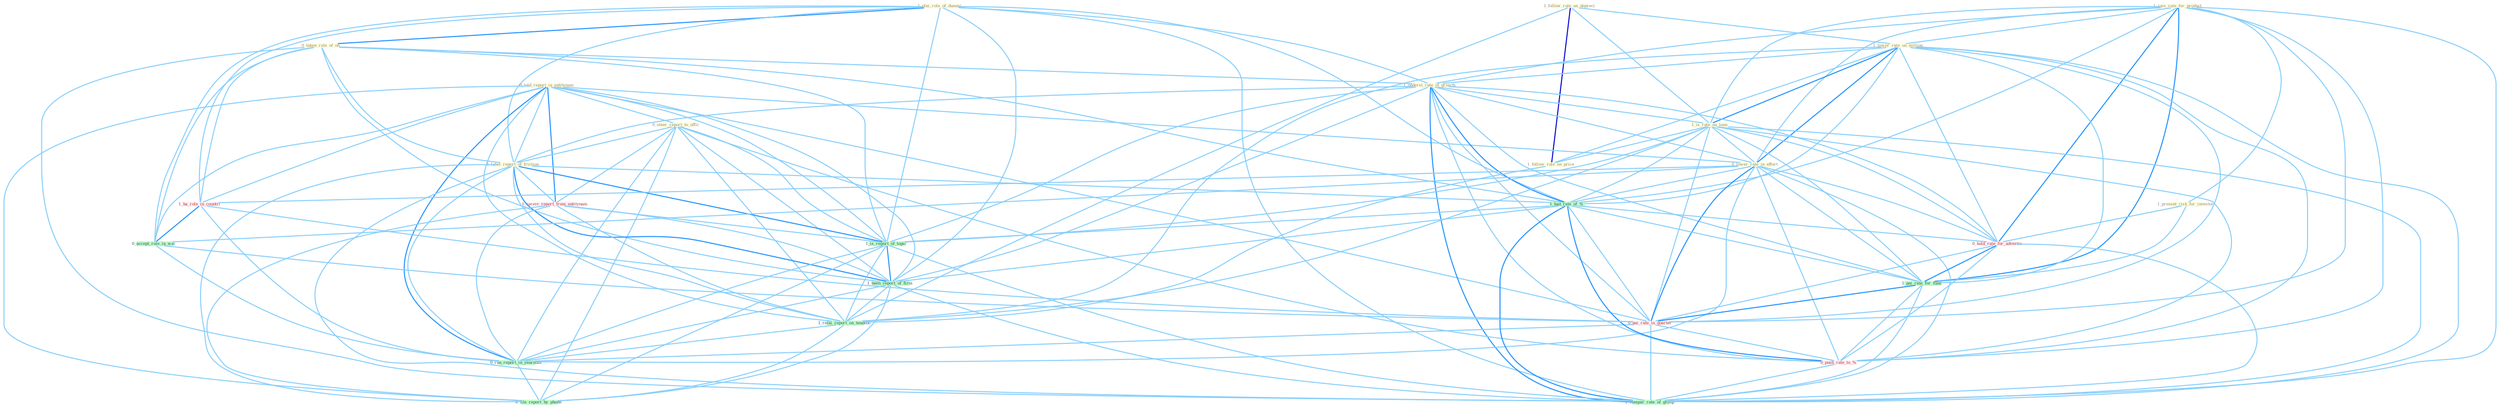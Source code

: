 Graph G{ 
    node
    [shape=polygon,style=filled,width=.5,height=.06,color="#BDFCC9",fixedsize=true,fontsize=4,
    fontcolor="#2f4f4f"];
    {node
    [color="#ffffe0", fontcolor="#8b7d6b"] "1_plai_role_of_dummi " "1_follow_rule_on_depreci " "1_rais_rate_for_product " "1_lower_rate_on_million " "0_told_report_in_entitynam " "0_taken_role_of_on " "1_present_risk_for_investor " "1_underst_rate_of_growth " "1_is_rate_on_loan " "1_follow_rule_on_price " "0_steer_report_to_offic " "1_label_report_of_friction " "0_lower_rate_in_effort "}
{node [color="#fff0f5", fontcolor="#b22222"] "1_ha_role_in_countri " "1_receiv_report_from_entitynam " "0_hold_rate_for_advertis " "0_pai_rate_in_quarter " "0_push_rate_to_% "}
edge [color="#B0E2FF"];

	"1_plai_role_of_dummi " -- "0_taken_role_of_on " [w="2", color="#1e90ff" , len=0.8];
	"1_plai_role_of_dummi " -- "1_underst_rate_of_growth " [w="1", color="#87cefa" ];
	"1_plai_role_of_dummi " -- "1_label_report_of_friction " [w="1", color="#87cefa" ];
	"1_plai_role_of_dummi " -- "1_had_rate_of_% " [w="1", color="#87cefa" ];
	"1_plai_role_of_dummi " -- "1_ha_role_in_countri " [w="1", color="#87cefa" ];
	"1_plai_role_of_dummi " -- "1_is_report_of_topic " [w="1", color="#87cefa" ];
	"1_plai_role_of_dummi " -- "0_accept_role_in_wai " [w="1", color="#87cefa" ];
	"1_plai_role_of_dummi " -- "1_been_report_of_firm " [w="1", color="#87cefa" ];
	"1_plai_role_of_dummi " -- "1_compar_rate_of_group " [w="1", color="#87cefa" ];
	"1_follow_rule_on_depreci " -- "1_lower_rate_on_million " [w="1", color="#87cefa" ];
	"1_follow_rule_on_depreci " -- "1_is_rate_on_loan " [w="1", color="#87cefa" ];
	"1_follow_rule_on_depreci " -- "1_follow_rule_on_price " [w="3", color="#0000cd" , len=0.6];
	"1_follow_rule_on_depreci " -- "1_relai_report_on_tendenc " [w="1", color="#87cefa" ];
	"1_rais_rate_for_product " -- "1_lower_rate_on_million " [w="1", color="#87cefa" ];
	"1_rais_rate_for_product " -- "1_present_risk_for_investor " [w="1", color="#87cefa" ];
	"1_rais_rate_for_product " -- "1_underst_rate_of_growth " [w="1", color="#87cefa" ];
	"1_rais_rate_for_product " -- "1_is_rate_on_loan " [w="1", color="#87cefa" ];
	"1_rais_rate_for_product " -- "0_lower_rate_in_effort " [w="1", color="#87cefa" ];
	"1_rais_rate_for_product " -- "1_had_rate_of_% " [w="1", color="#87cefa" ];
	"1_rais_rate_for_product " -- "0_hold_rate_for_advertis " [w="2", color="#1e90ff" , len=0.8];
	"1_rais_rate_for_product " -- "1_pai_rate_for_fund " [w="2", color="#1e90ff" , len=0.8];
	"1_rais_rate_for_product " -- "0_pai_rate_in_quarter " [w="1", color="#87cefa" ];
	"1_rais_rate_for_product " -- "0_push_rate_to_% " [w="1", color="#87cefa" ];
	"1_rais_rate_for_product " -- "1_compar_rate_of_group " [w="1", color="#87cefa" ];
	"1_lower_rate_on_million " -- "1_underst_rate_of_growth " [w="1", color="#87cefa" ];
	"1_lower_rate_on_million " -- "1_is_rate_on_loan " [w="2", color="#1e90ff" , len=0.8];
	"1_lower_rate_on_million " -- "1_follow_rule_on_price " [w="1", color="#87cefa" ];
	"1_lower_rate_on_million " -- "0_lower_rate_in_effort " [w="2", color="#1e90ff" , len=0.8];
	"1_lower_rate_on_million " -- "1_had_rate_of_% " [w="1", color="#87cefa" ];
	"1_lower_rate_on_million " -- "0_hold_rate_for_advertis " [w="1", color="#87cefa" ];
	"1_lower_rate_on_million " -- "1_pai_rate_for_fund " [w="1", color="#87cefa" ];
	"1_lower_rate_on_million " -- "0_pai_rate_in_quarter " [w="1", color="#87cefa" ];
	"1_lower_rate_on_million " -- "1_relai_report_on_tendenc " [w="1", color="#87cefa" ];
	"1_lower_rate_on_million " -- "0_push_rate_to_% " [w="1", color="#87cefa" ];
	"1_lower_rate_on_million " -- "1_compar_rate_of_group " [w="1", color="#87cefa" ];
	"0_told_report_in_entitynam " -- "0_steer_report_to_offic " [w="1", color="#87cefa" ];
	"0_told_report_in_entitynam " -- "1_label_report_of_friction " [w="1", color="#87cefa" ];
	"0_told_report_in_entitynam " -- "0_lower_rate_in_effort " [w="1", color="#87cefa" ];
	"0_told_report_in_entitynam " -- "1_ha_role_in_countri " [w="1", color="#87cefa" ];
	"0_told_report_in_entitynam " -- "1_receiv_report_from_entitynam " [w="2", color="#1e90ff" , len=0.8];
	"0_told_report_in_entitynam " -- "1_is_report_of_topic " [w="1", color="#87cefa" ];
	"0_told_report_in_entitynam " -- "0_accept_role_in_wai " [w="1", color="#87cefa" ];
	"0_told_report_in_entitynam " -- "1_been_report_of_firm " [w="1", color="#87cefa" ];
	"0_told_report_in_entitynam " -- "0_pai_rate_in_quarter " [w="1", color="#87cefa" ];
	"0_told_report_in_entitynam " -- "1_relai_report_on_tendenc " [w="1", color="#87cefa" ];
	"0_told_report_in_entitynam " -- "0_ran_report_in_yearnum " [w="2", color="#1e90ff" , len=0.8];
	"0_told_report_in_entitynam " -- "0_file_report_by_phone " [w="1", color="#87cefa" ];
	"0_taken_role_of_on " -- "1_underst_rate_of_growth " [w="1", color="#87cefa" ];
	"0_taken_role_of_on " -- "1_label_report_of_friction " [w="1", color="#87cefa" ];
	"0_taken_role_of_on " -- "1_had_rate_of_% " [w="1", color="#87cefa" ];
	"0_taken_role_of_on " -- "1_ha_role_in_countri " [w="1", color="#87cefa" ];
	"0_taken_role_of_on " -- "1_is_report_of_topic " [w="1", color="#87cefa" ];
	"0_taken_role_of_on " -- "0_accept_role_in_wai " [w="1", color="#87cefa" ];
	"0_taken_role_of_on " -- "1_been_report_of_firm " [w="1", color="#87cefa" ];
	"0_taken_role_of_on " -- "1_compar_rate_of_group " [w="1", color="#87cefa" ];
	"1_present_risk_for_investor " -- "0_hold_rate_for_advertis " [w="1", color="#87cefa" ];
	"1_present_risk_for_investor " -- "1_pai_rate_for_fund " [w="1", color="#87cefa" ];
	"1_underst_rate_of_growth " -- "1_is_rate_on_loan " [w="1", color="#87cefa" ];
	"1_underst_rate_of_growth " -- "1_label_report_of_friction " [w="1", color="#87cefa" ];
	"1_underst_rate_of_growth " -- "0_lower_rate_in_effort " [w="1", color="#87cefa" ];
	"1_underst_rate_of_growth " -- "1_had_rate_of_% " [w="2", color="#1e90ff" , len=0.8];
	"1_underst_rate_of_growth " -- "1_is_report_of_topic " [w="1", color="#87cefa" ];
	"1_underst_rate_of_growth " -- "0_hold_rate_for_advertis " [w="1", color="#87cefa" ];
	"1_underst_rate_of_growth " -- "1_been_report_of_firm " [w="1", color="#87cefa" ];
	"1_underst_rate_of_growth " -- "1_pai_rate_for_fund " [w="1", color="#87cefa" ];
	"1_underst_rate_of_growth " -- "0_pai_rate_in_quarter " [w="1", color="#87cefa" ];
	"1_underst_rate_of_growth " -- "0_push_rate_to_% " [w="1", color="#87cefa" ];
	"1_underst_rate_of_growth " -- "1_compar_rate_of_group " [w="2", color="#1e90ff" , len=0.8];
	"1_is_rate_on_loan " -- "1_follow_rule_on_price " [w="1", color="#87cefa" ];
	"1_is_rate_on_loan " -- "0_lower_rate_in_effort " [w="1", color="#87cefa" ];
	"1_is_rate_on_loan " -- "1_had_rate_of_% " [w="1", color="#87cefa" ];
	"1_is_rate_on_loan " -- "1_is_report_of_topic " [w="1", color="#87cefa" ];
	"1_is_rate_on_loan " -- "0_hold_rate_for_advertis " [w="1", color="#87cefa" ];
	"1_is_rate_on_loan " -- "1_pai_rate_for_fund " [w="1", color="#87cefa" ];
	"1_is_rate_on_loan " -- "0_pai_rate_in_quarter " [w="1", color="#87cefa" ];
	"1_is_rate_on_loan " -- "1_relai_report_on_tendenc " [w="1", color="#87cefa" ];
	"1_is_rate_on_loan " -- "0_push_rate_to_% " [w="1", color="#87cefa" ];
	"1_is_rate_on_loan " -- "1_compar_rate_of_group " [w="1", color="#87cefa" ];
	"1_follow_rule_on_price " -- "1_relai_report_on_tendenc " [w="1", color="#87cefa" ];
	"0_steer_report_to_offic " -- "1_label_report_of_friction " [w="1", color="#87cefa" ];
	"0_steer_report_to_offic " -- "1_receiv_report_from_entitynam " [w="1", color="#87cefa" ];
	"0_steer_report_to_offic " -- "1_is_report_of_topic " [w="1", color="#87cefa" ];
	"0_steer_report_to_offic " -- "1_been_report_of_firm " [w="1", color="#87cefa" ];
	"0_steer_report_to_offic " -- "1_relai_report_on_tendenc " [w="1", color="#87cefa" ];
	"0_steer_report_to_offic " -- "0_ran_report_in_yearnum " [w="1", color="#87cefa" ];
	"0_steer_report_to_offic " -- "0_push_rate_to_% " [w="1", color="#87cefa" ];
	"0_steer_report_to_offic " -- "0_file_report_by_phone " [w="1", color="#87cefa" ];
	"1_label_report_of_friction " -- "1_had_rate_of_% " [w="1", color="#87cefa" ];
	"1_label_report_of_friction " -- "1_receiv_report_from_entitynam " [w="1", color="#87cefa" ];
	"1_label_report_of_friction " -- "1_is_report_of_topic " [w="2", color="#1e90ff" , len=0.8];
	"1_label_report_of_friction " -- "1_been_report_of_firm " [w="2", color="#1e90ff" , len=0.8];
	"1_label_report_of_friction " -- "1_relai_report_on_tendenc " [w="1", color="#87cefa" ];
	"1_label_report_of_friction " -- "0_ran_report_in_yearnum " [w="1", color="#87cefa" ];
	"1_label_report_of_friction " -- "0_file_report_by_phone " [w="1", color="#87cefa" ];
	"1_label_report_of_friction " -- "1_compar_rate_of_group " [w="1", color="#87cefa" ];
	"0_lower_rate_in_effort " -- "1_had_rate_of_% " [w="1", color="#87cefa" ];
	"0_lower_rate_in_effort " -- "1_ha_role_in_countri " [w="1", color="#87cefa" ];
	"0_lower_rate_in_effort " -- "0_hold_rate_for_advertis " [w="1", color="#87cefa" ];
	"0_lower_rate_in_effort " -- "0_accept_role_in_wai " [w="1", color="#87cefa" ];
	"0_lower_rate_in_effort " -- "1_pai_rate_for_fund " [w="1", color="#87cefa" ];
	"0_lower_rate_in_effort " -- "0_pai_rate_in_quarter " [w="2", color="#1e90ff" , len=0.8];
	"0_lower_rate_in_effort " -- "0_ran_report_in_yearnum " [w="1", color="#87cefa" ];
	"0_lower_rate_in_effort " -- "0_push_rate_to_% " [w="1", color="#87cefa" ];
	"0_lower_rate_in_effort " -- "1_compar_rate_of_group " [w="1", color="#87cefa" ];
	"1_had_rate_of_% " -- "1_is_report_of_topic " [w="1", color="#87cefa" ];
	"1_had_rate_of_% " -- "0_hold_rate_for_advertis " [w="1", color="#87cefa" ];
	"1_had_rate_of_% " -- "1_been_report_of_firm " [w="1", color="#87cefa" ];
	"1_had_rate_of_% " -- "1_pai_rate_for_fund " [w="1", color="#87cefa" ];
	"1_had_rate_of_% " -- "0_pai_rate_in_quarter " [w="1", color="#87cefa" ];
	"1_had_rate_of_% " -- "0_push_rate_to_% " [w="2", color="#1e90ff" , len=0.8];
	"1_had_rate_of_% " -- "1_compar_rate_of_group " [w="2", color="#1e90ff" , len=0.8];
	"1_ha_role_in_countri " -- "0_accept_role_in_wai " [w="2", color="#1e90ff" , len=0.8];
	"1_ha_role_in_countri " -- "0_pai_rate_in_quarter " [w="1", color="#87cefa" ];
	"1_ha_role_in_countri " -- "0_ran_report_in_yearnum " [w="1", color="#87cefa" ];
	"1_receiv_report_from_entitynam " -- "1_is_report_of_topic " [w="1", color="#87cefa" ];
	"1_receiv_report_from_entitynam " -- "1_been_report_of_firm " [w="1", color="#87cefa" ];
	"1_receiv_report_from_entitynam " -- "1_relai_report_on_tendenc " [w="1", color="#87cefa" ];
	"1_receiv_report_from_entitynam " -- "0_ran_report_in_yearnum " [w="1", color="#87cefa" ];
	"1_receiv_report_from_entitynam " -- "0_file_report_by_phone " [w="1", color="#87cefa" ];
	"1_is_report_of_topic " -- "1_been_report_of_firm " [w="2", color="#1e90ff" , len=0.8];
	"1_is_report_of_topic " -- "1_relai_report_on_tendenc " [w="1", color="#87cefa" ];
	"1_is_report_of_topic " -- "0_ran_report_in_yearnum " [w="1", color="#87cefa" ];
	"1_is_report_of_topic " -- "0_file_report_by_phone " [w="1", color="#87cefa" ];
	"1_is_report_of_topic " -- "1_compar_rate_of_group " [w="1", color="#87cefa" ];
	"0_hold_rate_for_advertis " -- "1_pai_rate_for_fund " [w="2", color="#1e90ff" , len=0.8];
	"0_hold_rate_for_advertis " -- "0_pai_rate_in_quarter " [w="1", color="#87cefa" ];
	"0_hold_rate_for_advertis " -- "0_push_rate_to_% " [w="1", color="#87cefa" ];
	"0_hold_rate_for_advertis " -- "1_compar_rate_of_group " [w="1", color="#87cefa" ];
	"0_accept_role_in_wai " -- "0_pai_rate_in_quarter " [w="1", color="#87cefa" ];
	"0_accept_role_in_wai " -- "0_ran_report_in_yearnum " [w="1", color="#87cefa" ];
	"1_been_report_of_firm " -- "1_relai_report_on_tendenc " [w="1", color="#87cefa" ];
	"1_been_report_of_firm " -- "0_ran_report_in_yearnum " [w="1", color="#87cefa" ];
	"1_been_report_of_firm " -- "0_file_report_by_phone " [w="1", color="#87cefa" ];
	"1_been_report_of_firm " -- "1_compar_rate_of_group " [w="1", color="#87cefa" ];
	"1_pai_rate_for_fund " -- "0_pai_rate_in_quarter " [w="2", color="#1e90ff" , len=0.8];
	"1_pai_rate_for_fund " -- "0_push_rate_to_% " [w="1", color="#87cefa" ];
	"1_pai_rate_for_fund " -- "1_compar_rate_of_group " [w="1", color="#87cefa" ];
	"0_pai_rate_in_quarter " -- "0_ran_report_in_yearnum " [w="1", color="#87cefa" ];
	"0_pai_rate_in_quarter " -- "0_push_rate_to_% " [w="1", color="#87cefa" ];
	"0_pai_rate_in_quarter " -- "1_compar_rate_of_group " [w="1", color="#87cefa" ];
	"1_relai_report_on_tendenc " -- "0_ran_report_in_yearnum " [w="1", color="#87cefa" ];
	"1_relai_report_on_tendenc " -- "0_file_report_by_phone " [w="1", color="#87cefa" ];
	"0_ran_report_in_yearnum " -- "0_file_report_by_phone " [w="1", color="#87cefa" ];
	"0_push_rate_to_% " -- "1_compar_rate_of_group " [w="1", color="#87cefa" ];
}
